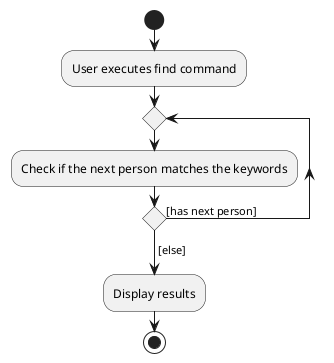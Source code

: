@startuml
start
:User executes find command;
repeat
    :Check if the next person matches the keywords;
repeat while () is ([has next person])
-> [else];
:Display results;
stop
@enduml
